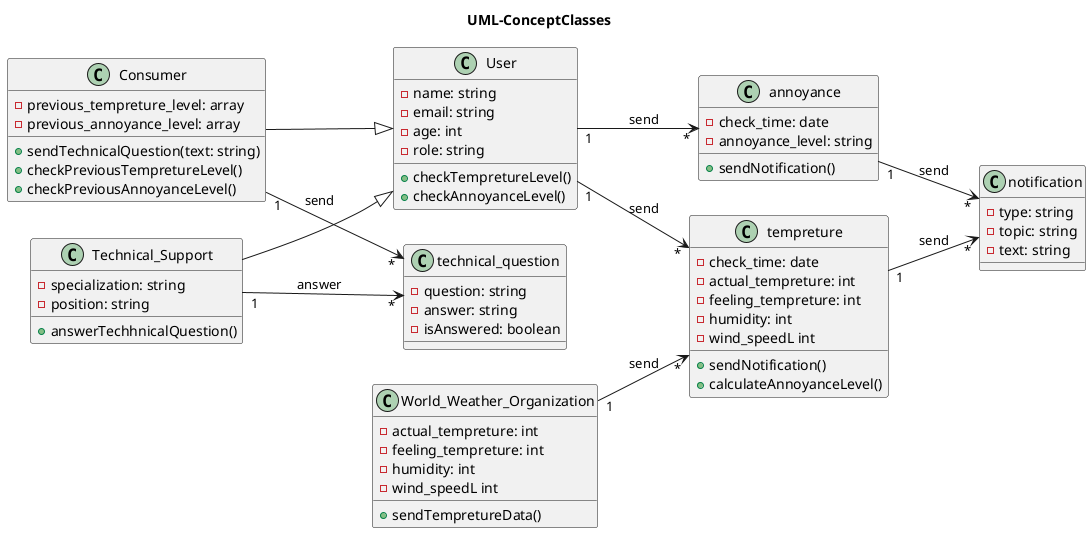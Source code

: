 @startuml

left to right direction
title UML-ConceptClasses

class "User" {
  -name: string
  -email: string
  -age: int
  -role: string
  +checkTempretureLevel()
  +checkAnnoyanceLevel()
}

class "Consumer" {
  -previous_tempreture_level: array
  -previous_annoyance_level: array
  +sendTechnicalQuestion(text: string)
  +checkPreviousTempretureLevel()
  +checkPreviousAnnoyanceLevel()
}

class "Technical_Support" {
  -specialization: string
  -position: string
  +answerTechhnicalQuestion()
}

class "World_Weather_Organization" {
  -actual_tempreture: int
  -feeling_tempreture: int
  -humidity: int
  -wind_speedL int
  +sendTempretureData()
}

class "annoyance" {
  -check_time: date
  -annoyance_level: string
  +sendNotification()
}

class "tempreture" {
  -check_time: date
  -actual_tempreture: int
  -feeling_tempreture: int
  -humidity: int
  -wind_speedL int
  +sendNotification()
  +calculateAnnoyanceLevel()
}

class "notification" {
  -type: string
  -topic: string
  -text: string
}

class "technical_question" {
  -question: string
  -answer: string
  -isAnswered: boolean
}


Consumer --|> User
Technical_Support --|> User

User "1" --> "*" annoyance : send
User "1" --> "*" tempreture : send

Consumer "1" --> "*" technical_question : send
Technical_Support "1" --> "*" technical_question : answer

World_Weather_Organization "1" --> "*" tempreture : send

annoyance "1" --> "*" notification : send
tempreture "1" --> "*" notification : send

@enduml